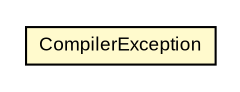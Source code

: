 #!/usr/local/bin/dot
#
# Class diagram 
# Generated by UMLGraph version R5_6-24-gf6e263 (http://www.umlgraph.org/)
#

digraph G {
	edge [fontname="arial",fontsize=10,labelfontname="arial",labelfontsize=10];
	node [fontname="arial",fontsize=10,shape=plaintext];
	nodesep=0.25;
	ranksep=0.5;
	// com.google.code.sbt.compiler.api.CompilerException
	c32 [label=<<table title="com.google.code.sbt.compiler.api.CompilerException" border="0" cellborder="1" cellspacing="0" cellpadding="2" port="p" bgcolor="lemonChiffon" href="./CompilerException.html">
		<tr><td><table border="0" cellspacing="0" cellpadding="1">
<tr><td align="center" balign="center"> CompilerException </td></tr>
		</table></td></tr>
		</table>>, URL="./CompilerException.html", fontname="arial", fontcolor="black", fontsize=9.0];
}

